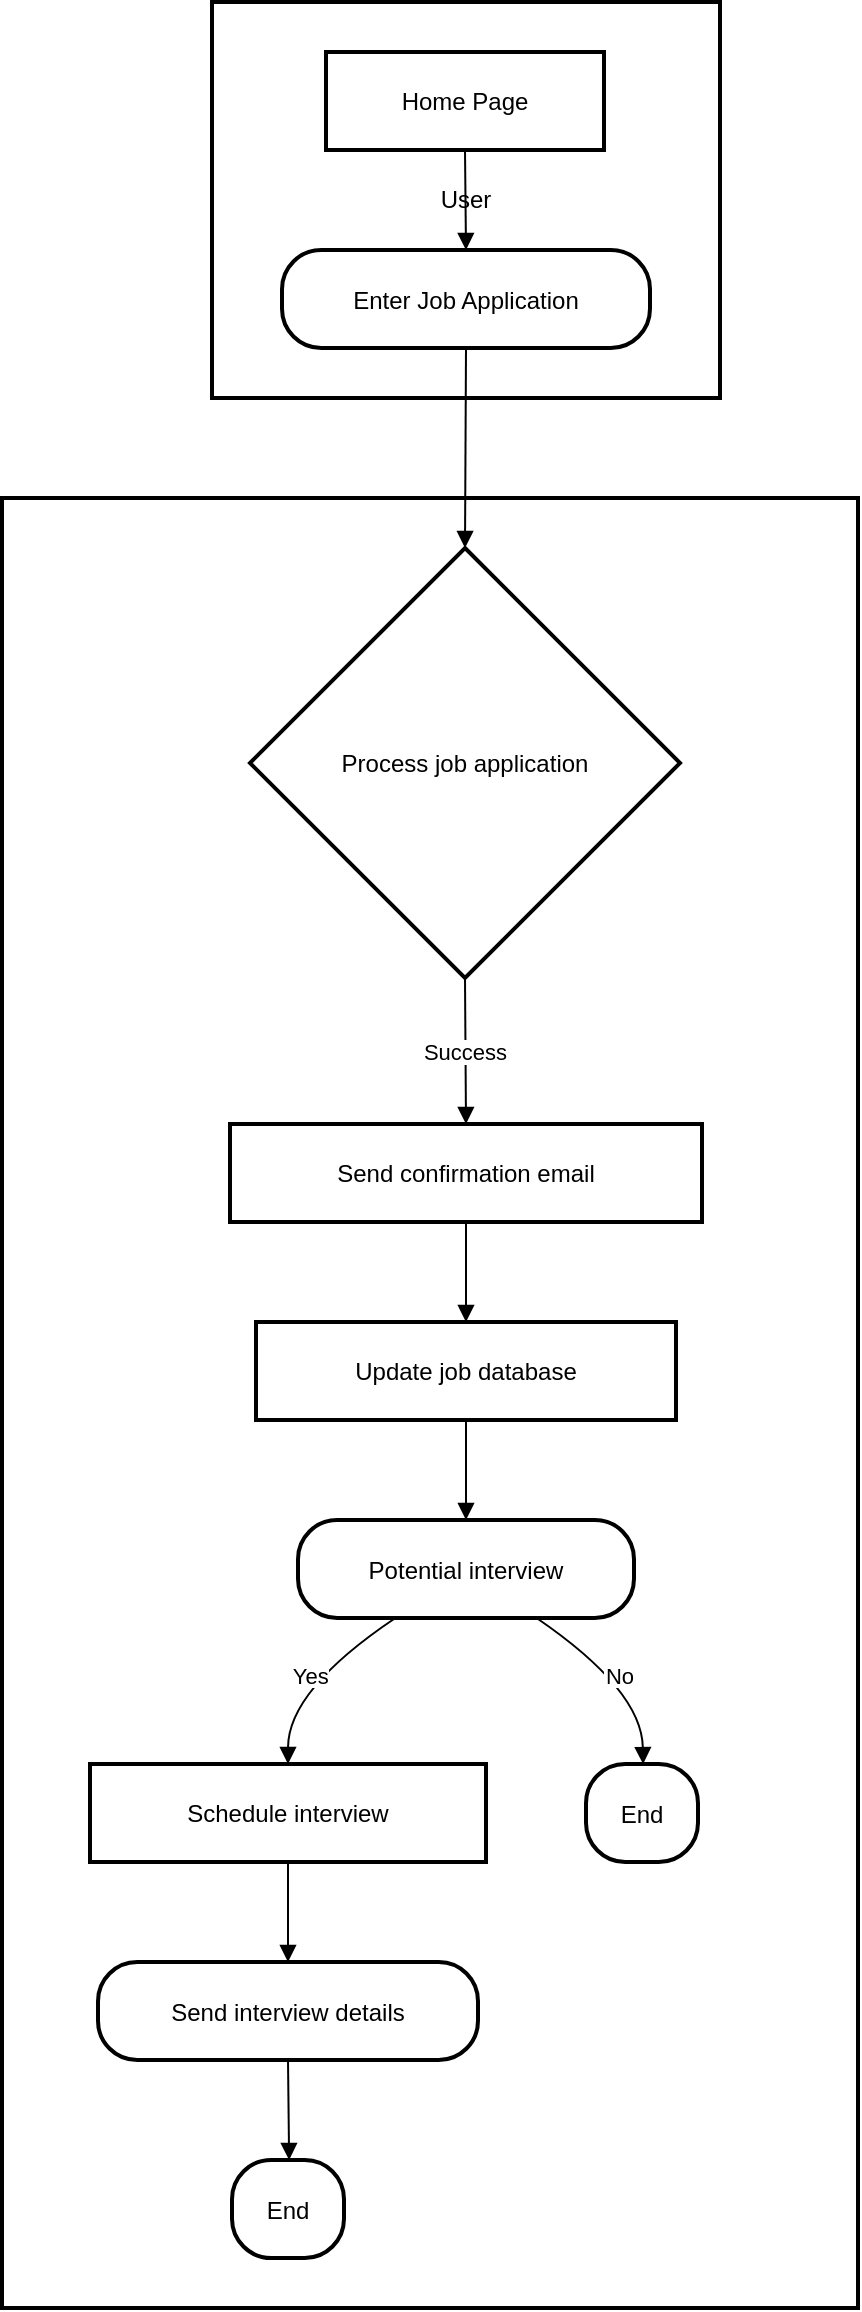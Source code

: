 <mxfile version="24.8.3">
  <diagram name="Page-1" id="BJomadRfJcvy_z40Rktb">
    <mxGraphModel>
      <root>
        <mxCell id="0" />
        <mxCell id="1" parent="0" />
        <mxCell id="2" value="Web Application Infrastructure" style="whiteSpace=wrap;strokeWidth=2;" vertex="1" parent="1">
          <mxGeometry x="8" y="256" width="428" height="905" as="geometry" />
        </mxCell>
        <mxCell id="3" value="User" style="whiteSpace=wrap;strokeWidth=2;" vertex="1" parent="1">
          <mxGeometry x="113" y="8" width="254" height="198" as="geometry" />
        </mxCell>
        <mxCell id="4" value="Home Page" style="whiteSpace=wrap;strokeWidth=2;" vertex="1" parent="1">
          <mxGeometry x="170" y="33" width="139" height="49" as="geometry" />
        </mxCell>
        <mxCell id="5" value="Enter Job Application" style="rounded=1;arcSize=40;strokeWidth=2" vertex="1" parent="1">
          <mxGeometry x="148" y="132" width="184" height="49" as="geometry" />
        </mxCell>
        <mxCell id="6" value="Process job application" style="rhombus;strokeWidth=2;whiteSpace=wrap;" vertex="1" parent="1">
          <mxGeometry x="132" y="281" width="215" height="215" as="geometry" />
        </mxCell>
        <mxCell id="7" value="Send confirmation email" style="whiteSpace=wrap;strokeWidth=2;" vertex="1" parent="1">
          <mxGeometry x="122" y="569" width="236" height="49" as="geometry" />
        </mxCell>
        <mxCell id="8" value="Update job database" style="whiteSpace=wrap;strokeWidth=2;" vertex="1" parent="1">
          <mxGeometry x="135" y="668" width="210" height="49" as="geometry" />
        </mxCell>
        <mxCell id="9" value="Potential interview" style="rounded=1;arcSize=40;strokeWidth=2" vertex="1" parent="1">
          <mxGeometry x="156" y="767" width="168" height="49" as="geometry" />
        </mxCell>
        <mxCell id="10" value="Schedule interview" style="whiteSpace=wrap;strokeWidth=2;" vertex="1" parent="1">
          <mxGeometry x="52" y="889" width="198" height="49" as="geometry" />
        </mxCell>
        <mxCell id="11" value="End" style="rounded=1;arcSize=40;strokeWidth=2" vertex="1" parent="1">
          <mxGeometry x="300" y="889" width="56" height="49" as="geometry" />
        </mxCell>
        <mxCell id="12" value="Send interview details" style="rounded=1;arcSize=40;strokeWidth=2" vertex="1" parent="1">
          <mxGeometry x="56" y="988" width="190" height="49" as="geometry" />
        </mxCell>
        <mxCell id="13" value="End" style="rounded=1;arcSize=40;strokeWidth=2" vertex="1" parent="1">
          <mxGeometry x="123" y="1087" width="56" height="49" as="geometry" />
        </mxCell>
        <mxCell id="14" value="" style="curved=1;startArrow=none;endArrow=block;exitX=0.5;exitY=1;entryX=0.5;entryY=0;" edge="1" parent="1" source="4" target="5">
          <mxGeometry relative="1" as="geometry">
            <Array as="points" />
          </mxGeometry>
        </mxCell>
        <mxCell id="15" value="" style="curved=1;startArrow=none;endArrow=block;exitX=0.5;exitY=1;entryX=0.5;entryY=0;" edge="1" parent="1" source="5" target="6">
          <mxGeometry relative="1" as="geometry">
            <Array as="points" />
          </mxGeometry>
        </mxCell>
        <mxCell id="16" value="Success" style="curved=1;startArrow=none;endArrow=block;exitX=0.5;exitY=1;entryX=0.5;entryY=0;" edge="1" parent="1" source="6" target="7">
          <mxGeometry relative="1" as="geometry">
            <Array as="points" />
          </mxGeometry>
        </mxCell>
        <mxCell id="17" value="" style="curved=1;startArrow=none;endArrow=block;exitX=0.5;exitY=1;entryX=0.5;entryY=0;" edge="1" parent="1" source="7" target="8">
          <mxGeometry relative="1" as="geometry">
            <Array as="points" />
          </mxGeometry>
        </mxCell>
        <mxCell id="18" value="" style="curved=1;startArrow=none;endArrow=block;exitX=0.5;exitY=1;entryX=0.5;entryY=0;" edge="1" parent="1" source="8" target="9">
          <mxGeometry relative="1" as="geometry">
            <Array as="points" />
          </mxGeometry>
        </mxCell>
        <mxCell id="19" value="Yes" style="curved=1;startArrow=none;endArrow=block;exitX=0.29;exitY=1;entryX=0.5;entryY=0;" edge="1" parent="1" source="9" target="10">
          <mxGeometry relative="1" as="geometry">
            <Array as="points">
              <mxPoint x="151" y="852" />
            </Array>
          </mxGeometry>
        </mxCell>
        <mxCell id="20" value="No" style="curved=1;startArrow=none;endArrow=block;exitX=0.71;exitY=1;entryX=0.51;entryY=0;" edge="1" parent="1" source="9" target="11">
          <mxGeometry relative="1" as="geometry">
            <Array as="points">
              <mxPoint x="328" y="852" />
            </Array>
          </mxGeometry>
        </mxCell>
        <mxCell id="21" value="" style="curved=1;startArrow=none;endArrow=block;exitX=0.5;exitY=1;entryX=0.5;entryY=0;" edge="1" parent="1" source="10" target="12">
          <mxGeometry relative="1" as="geometry">
            <Array as="points" />
          </mxGeometry>
        </mxCell>
        <mxCell id="22" value="" style="curved=1;startArrow=none;endArrow=block;exitX=0.5;exitY=1;entryX=0.51;entryY=0;" edge="1" parent="1" source="12" target="13">
          <mxGeometry relative="1" as="geometry">
            <Array as="points" />
          </mxGeometry>
        </mxCell>
      </root>
    </mxGraphModel>
  </diagram>
</mxfile>
